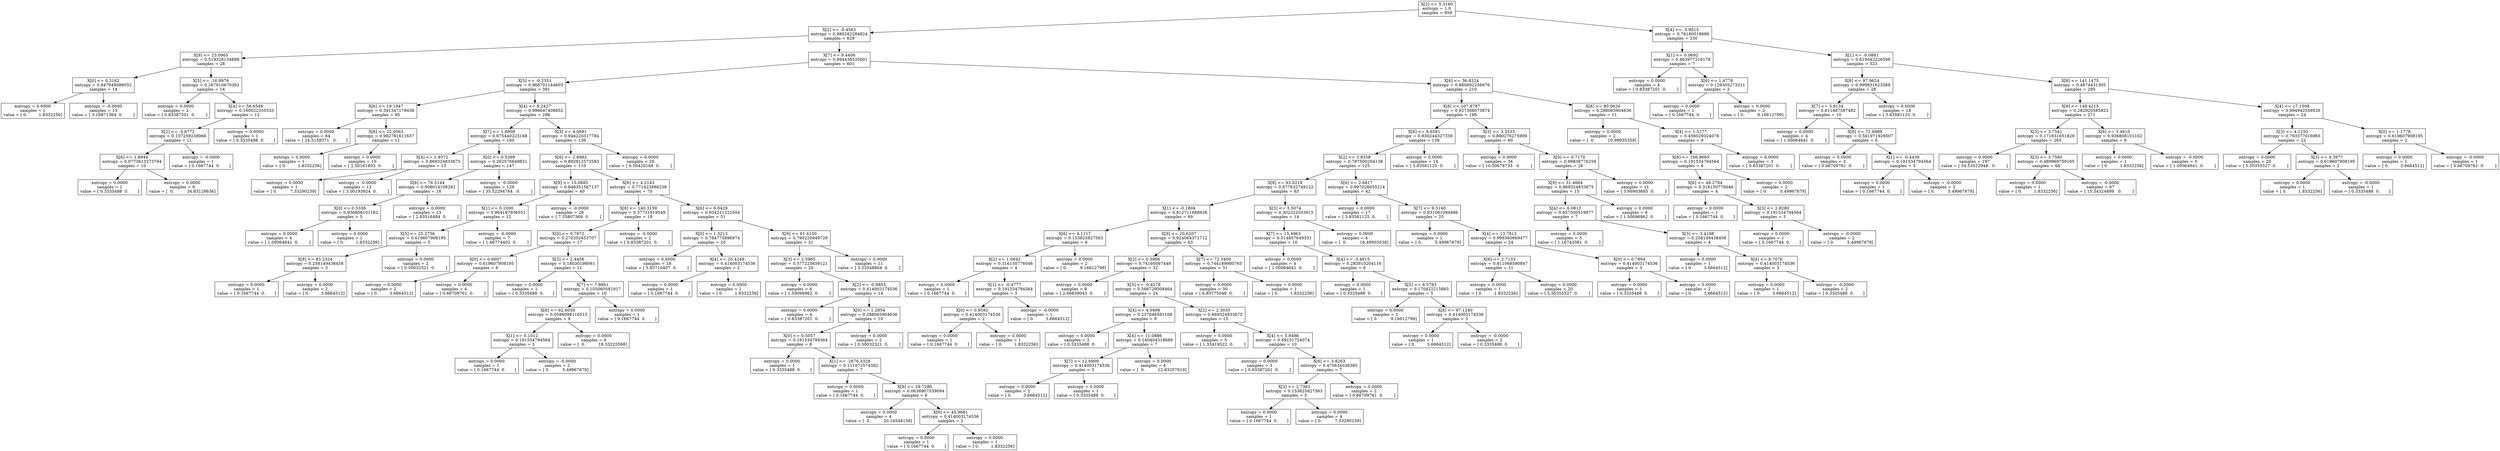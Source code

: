 digraph Tree {
0 [label="X[2] <= 5.3160\nentropy = 1.0\nsamples = 959", shape="box"] ;
1 [label="X[2] <= -5.4563\nentropy = 0.980282284824\nsamples = 629", shape="box"] ;
0 -> 1 ;
2 [label="X[9] <= 23.0965\nentropy = 0.519328134898\nsamples = 28", shape="box"] ;
1 -> 2 ;
3 [label="X[0] <= 0.3162\nentropy = 0.947949088052\nsamples = 14", shape="box"] ;
2 -> 3 ;
4 [label="entropy = 0.0000\nsamples = 1\nvalue = [ 0.         1.8332256]", shape="box"] ;
3 -> 4 ;
5 [label="entropy = -0.0000\nsamples = 13\nvalue = [ 3.16871364  0.        ]", shape="box"] ;
3 -> 5 ;
6 [label="X[5] <= -16.8976\nentropy = 0.267810670392\nsamples = 14", shape="box"] ;
2 -> 6 ;
7 [label="entropy = 0.0000\nsamples = 2\nvalue = [ 0.83387201  0.        ]", shape="box"] ;
6 -> 7 ;
8 [label="X[4] <= 56.6548\nentropy = 0.160022335533\nsamples = 12", shape="box"] ;
6 -> 8 ;
9 [label="X[2] <= -5.6772\nentropy = 0.107259238966\nsamples = 11", shape="box"] ;
8 -> 9 ;
10 [label="X[6] <= 1.8944\nentropy = 0.0773613273794\nsamples = 10", shape="box"] ;
9 -> 10 ;
11 [label="entropy = 0.0000\nsamples = 1\nvalue = [ 0.3335488  0.       ]", shape="box"] ;
10 -> 11 ;
12 [label="entropy = 0.0000\nsamples = 9\nvalue = [  0.          34.83128636]", shape="box"] ;
10 -> 12 ;
13 [label="entropy = -0.0000\nsamples = 1\nvalue = [ 0.1667744  0.       ]", shape="box"] ;
9 -> 13 ;
14 [label="entropy = 0.0000\nsamples = 1\nvalue = [ 0.3335488  0.       ]", shape="box"] ;
8 -> 14 ;
15 [label="X[7] <= 9.4406\nentropy = 0.994438535601\nsamples = 601", shape="box"] ;
1 -> 15 ;
16 [label="X[5] <= -0.2351\nentropy = 0.968701144603\nsamples = 391", shape="box"] ;
15 -> 16 ;
17 [label="X[6] <= 19.1947\nentropy = 0.341347179436\nsamples = 95", shape="box"] ;
16 -> 17 ;
18 [label="entropy = 0.0000\nsamples = 84\nvalue = [ 24.5158371   0.       ]", shape="box"] ;
17 -> 18 ;
19 [label="X[6] <= 22.0563\nentropy = 0.982781611637\nsamples = 11", shape="box"] ;
17 -> 19 ;
20 [label="entropy = 0.0000\nsamples = 1\nvalue = [ 0.         1.8332256]", shape="box"] ;
19 -> 20 ;
21 [label="entropy = 0.0000\nsamples = 10\nvalue = [ 2.50161603  0.        ]", shape="box"] ;
19 -> 21 ;
22 [label="X[4] <= 8.2427\nentropy = 0.996647408652\nsamples = 296", shape="box"] ;
16 -> 22 ;
23 [label="X[7] <= 1.8908\nentropy = 0.675440223168\nsamples = 160", shape="box"] ;
22 -> 23 ;
24 [label="X[4] <= 1.9372\nentropy = 0.869324833675\nsamples = 13", shape="box"] ;
23 -> 24 ;
25 [label="entropy = 0.0000\nsamples = 1\nvalue = [ 0.          7.33290239]", shape="box"] ;
24 -> 25 ;
26 [label="entropy = -0.0000\nsamples = 12\nvalue = [ 3.00193924  0.        ]", shape="box"] ;
24 -> 26 ;
27 [label="X[0] <= 0.5399\nentropy = 0.262576649831\nsamples = 147", shape="box"] ;
23 -> 27 ;
28 [label="X[8] <= 76.5144\nentropy = 0.908014106281\nsamples = 18", shape="box"] ;
27 -> 28 ;
29 [label="X[0] <= 0.5336\nentropy = 0.936808101162\nsamples = 5", shape="box"] ;
28 -> 29 ;
30 [label="entropy = 0.0000\nsamples = 4\nvalue = [ 1.00064641  0.        ]", shape="box"] ;
29 -> 30 ;
31 [label="entropy = 0.0000\nsamples = 1\nvalue = [ 0.         1.8332256]", shape="box"] ;
29 -> 31 ;
32 [label="entropy = 0.0000\nsamples = 13\nvalue = [ 2.83516484  0.        ]", shape="box"] ;
28 -> 32 ;
33 [label="entropy = -0.0000\nsamples = 129\nvalue = [ 35.52294764   0.        ]", shape="box"] ;
27 -> 33 ;
34 [label="X[3] <= 4.0691\nentropy = 0.944220317784\nsamples = 136", shape="box"] ;
22 -> 34 ;
35 [label="X[6] <= 2.8982\nentropy = 0.892912573583\nsamples = 110", shape="box"] ;
34 -> 35 ;
36 [label="X[9] <= 15.0885\nentropy = 0.848351567137\nsamples = 40", shape="box"] ;
35 -> 36 ;
37 [label="X[1] <= 0.1000\nentropy = 0.964187936551\nsamples = 12", shape="box"] ;
36 -> 37 ;
38 [label="X[5] <= 25.2756\nentropy = 0.619607908195\nsamples = 5", shape="box"] ;
37 -> 38 ;
39 [label="X[8] <= 83.2324\nentropy = 0.258149438458\nsamples = 3", shape="box"] ;
38 -> 39 ;
40 [label="entropy = 0.0000\nsamples = 1\nvalue = [ 0.1667744  0.       ]", shape="box"] ;
39 -> 40 ;
41 [label="entropy = 0.0000\nsamples = 2\nvalue = [ 0.         3.6664512]", shape="box"] ;
39 -> 41 ;
42 [label="entropy = 0.0000\nsamples = 2\nvalue = [ 0.50032321  0.        ]", shape="box"] ;
38 -> 42 ;
43 [label="entropy = -0.0000\nsamples = 7\nvalue = [ 1.66774402  0.        ]", shape="box"] ;
37 -> 43 ;
44 [label="entropy = -0.0000\nsamples = 28\nvalue = [ 7.33807369  0.        ]", shape="box"] ;
36 -> 44 ;
45 [label="X[6] <= 4.2143\nentropy = 0.771423886238\nsamples = 70", shape="box"] ;
35 -> 45 ;
46 [label="X[8] <= 140.3159\nentropy = 0.37731919549\nsamples = 19", shape="box"] ;
45 -> 46 ;
47 [label="X[0] <= 0.7972\nentropy = 0.270352653707\nsamples = 17", shape="box"] ;
46 -> 47 ;
48 [label="X[0] <= 0.6607\nentropy = 0.619607908195\nsamples = 6", shape="box"] ;
47 -> 48 ;
49 [label="entropy = 0.0000\nsamples = 2\nvalue = [ 0.         3.6664512]", shape="box"] ;
48 -> 49 ;
50 [label="entropy = 0.0000\nsamples = 4\nvalue = [ 0.66709761  0.        ]", shape="box"] ;
48 -> 50 ;
51 [label="X[3] <= 2.4456\nentropy = 0.18030198061\nsamples = 11", shape="box"] ;
47 -> 51 ;
52 [label="entropy = 0.0000\nsamples = 1\nvalue = [ 0.3335488  0.       ]", shape="box"] ;
51 -> 52 ;
53 [label="X[7] <= 7.9861\nentropy = 0.105060581917\nsamples = 10", shape="box"] ;
51 -> 53 ;
54 [label="X[8] <= 62.6058\nentropy = 0.0598098116515\nsamples = 9", shape="box"] ;
53 -> 54 ;
55 [label="X[1] <= 0.1012\nentropy = 0.191534794564\nsamples = 3", shape="box"] ;
54 -> 55 ;
56 [label="entropy = 0.0000\nsamples = 1\nvalue = [ 0.1667744  0.       ]", shape="box"] ;
55 -> 56 ;
57 [label="entropy = -0.0000\nsamples = 2\nvalue = [ 0.          5.49967679]", shape="box"] ;
55 -> 57 ;
58 [label="entropy = 0.0000\nsamples = 6\nvalue = [  0.          18.33225598]", shape="box"] ;
54 -> 58 ;
59 [label="entropy = 0.0000\nsamples = 1\nvalue = [ 0.1667744  0.       ]", shape="box"] ;
53 -> 59 ;
60 [label="entropy = -0.0000\nsamples = 2\nvalue = [ 0.83387201  0.        ]", shape="box"] ;
46 -> 60 ;
61 [label="X[6] <= 6.0429\nentropy = 0.934211222504\nsamples = 51", shape="box"] ;
45 -> 61 ;
62 [label="X[0] <= 1.3213\nentropy = 0.784775896974\nsamples = 20", shape="box"] ;
61 -> 62 ;
63 [label="entropy = 0.0000\nsamples = 18\nvalue = [ 5.83710407  0.        ]", shape="box"] ;
62 -> 63 ;
64 [label="X[4] <= 20.4248\nentropy = 0.414003174536\nsamples = 2", shape="box"] ;
62 -> 64 ;
65 [label="entropy = 0.0000\nsamples = 1\nvalue = [ 0.1667744  0.       ]", shape="box"] ;
64 -> 65 ;
66 [label="entropy = 0.0000\nsamples = 1\nvalue = [ 0.         1.8332256]", shape="box"] ;
64 -> 66 ;
67 [label="X[9] <= 61.4150\nentropy = 0.790220949729\nsamples = 31", shape="box"] ;
61 -> 67 ;
68 [label="X[3] <= 2.5965\nentropy = 0.577225659121\nsamples = 20", shape="box"] ;
67 -> 68 ;
69 [label="entropy = 0.0000\nsamples = 6\nvalue = [ 1.50096962  0.        ]", shape="box"] ;
68 -> 69 ;
70 [label="X[2] <= -0.9853\nentropy = 0.414003174536\nsamples = 14", shape="box"] ;
68 -> 70 ;
71 [label="entropy = 0.0000\nsamples = 4\nvalue = [ 0.83387201  0.        ]", shape="box"] ;
70 -> 71 ;
72 [label="X[0] <= 1.2854\nentropy = 0.288065904636\nsamples = 10", shape="box"] ;
70 -> 72 ;
73 [label="X[0] <= 0.5057\nentropy = 0.191534794564\nsamples = 8", shape="box"] ;
72 -> 73 ;
74 [label="entropy = 0.0000\nsamples = 1\nvalue = [ 0.3335488  0.       ]", shape="box"] ;
73 -> 74 ;
75 [label="X[1] <= -2676.3328\nentropy = 0.111972574382\nsamples = 7", shape="box"] ;
73 -> 75 ;
76 [label="entropy = 0.0000\nsamples = 1\nvalue = [ 0.1667744  0.       ]", shape="box"] ;
75 -> 76 ;
77 [label="X[9] <= 29.7280\nentropy = 0.0638907539094\nsamples = 6", shape="box"] ;
75 -> 77 ;
78 [label="entropy = 0.0000\nsamples = 4\nvalue = [  0.          20.16548158]", shape="box"] ;
77 -> 78 ;
79 [label="X[9] <= 45.9681\nentropy = 0.414003174536\nsamples = 2", shape="box"] ;
77 -> 79 ;
80 [label="entropy = 0.0000\nsamples = 1\nvalue = [ 0.1667744  0.       ]", shape="box"] ;
79 -> 80 ;
81 [label="entropy = 0.0000\nsamples = 1\nvalue = [ 0.         1.8332256]", shape="box"] ;
79 -> 81 ;
82 [label="entropy = 0.0000\nsamples = 2\nvalue = [ 0.50032321  0.        ]", shape="box"] ;
72 -> 82 ;
83 [label="entropy = 0.0000\nsamples = 11\nvalue = [ 3.33548804  0.        ]", shape="box"] ;
67 -> 83 ;
84 [label="entropy = 0.0000\nsamples = 26\nvalue = [ 6.50420168  0.        ]", shape="box"] ;
34 -> 84 ;
85 [label="X[6] <= 36.8324\nentropy = 0.880692256676\nsamples = 210", shape="box"] ;
15 -> 85 ;
86 [label="X[8] <= 107.8787\nentropy = 0.927308073874\nsamples = 199", shape="box"] ;
85 -> 86 ;
87 [label="X[6] <= 8.6581\nentropy = 0.830244327338\nsamples = 139", shape="box"] ;
86 -> 87 ;
88 [label="X[2] <= 3.9358\nentropy = 0.787500204138\nsamples = 125", shape="box"] ;
87 -> 88 ;
89 [label="X[8] <= 93.0218\nentropy = 0.677632749122\nsamples = 83", shape="box"] ;
88 -> 89 ;
90 [label="X[1] <= -0.1804\nentropy = 0.812711688926\nsamples = 69", shape="box"] ;
89 -> 90 ;
91 [label="X[6] <= 4.1117\nentropy = 0.153825827563\nsamples = 6", shape="box"] ;
90 -> 91 ;
92 [label="X[2] <= 1.0642\nentropy = 0.316150776046\nsamples = 4", shape="box"] ;
91 -> 92 ;
93 [label="entropy = 0.0000\nsamples = 1\nvalue = [ 0.1667744  0.       ]", shape="box"] ;
92 -> 93 ;
94 [label="X[1] <= -0.4777\nentropy = 0.191534794564\nsamples = 3", shape="box"] ;
92 -> 94 ;
95 [label="X[0] <= 0.9592\nentropy = 0.414003174536\nsamples = 2", shape="box"] ;
94 -> 95 ;
96 [label="entropy = 0.0000\nsamples = 1\nvalue = [ 0.1667744  0.       ]", shape="box"] ;
95 -> 96 ;
97 [label="entropy = 0.0000\nsamples = 1\nvalue = [ 0.         1.8332256]", shape="box"] ;
95 -> 97 ;
98 [label="entropy = -0.0000\nsamples = 1\nvalue = [ 0.         3.6664512]", shape="box"] ;
94 -> 98 ;
99 [label="entropy = 0.0000\nsamples = 2\nvalue = [ 0.          9.16612799]", shape="box"] ;
91 -> 99 ;
100 [label="X[9] <= 20.6207\nentropy = 0.924064371712\nsamples = 63", shape="box"] ;
90 -> 100 ;
101 [label="X[2] <= 0.5966\nentropy = 0.74160067449\nsamples = 32", shape="box"] ;
100 -> 101 ;
102 [label="entropy = 0.0000\nsamples = 8\nvalue = [ 2.66839043  0.        ]", shape="box"] ;
101 -> 102 ;
103 [label="X[5] <= -0.8278\nentropy = 0.566729508464\nsamples = 24", shape="box"] ;
101 -> 103 ;
104 [label="X[4] <= 4.0498\nentropy = 0.237046591108\nsamples = 9", shape="box"] ;
103 -> 104 ;
105 [label="entropy = 0.0000\nsamples = 2\nvalue = [ 0.3335488  0.       ]", shape="box"] ;
104 -> 105 ;
106 [label="X[4] <= 11.0886\nentropy = 0.140404318689\nsamples = 7", shape="box"] ;
104 -> 106 ;
107 [label="X[7] <= 12.6909\nentropy = 0.414003174536\nsamples = 3", shape="box"] ;
106 -> 107 ;
108 [label="entropy = 0.0000\nsamples = 2\nvalue = [ 0.         3.6664512]", shape="box"] ;
107 -> 108 ;
109 [label="entropy = 0.0000\nsamples = 1\nvalue = [ 0.3335488  0.       ]", shape="box"] ;
107 -> 109 ;
110 [label="entropy = 0.0000\nsamples = 4\nvalue = [  0.          12.83257919]", shape="box"] ;
106 -> 110 ;
111 [label="X[2] <= 2.3035\nentropy = 0.869324833675\nsamples = 15", shape="box"] ;
103 -> 111 ;
112 [label="entropy = 0.0000\nsamples = 5\nvalue = [ 1.33419522  0.        ]", shape="box"] ;
111 -> 112 ;
113 [label="X[4] <= 5.8496\nentropy = 0.69151724074\nsamples = 10", shape="box"] ;
111 -> 113 ;
114 [label="entropy = 0.0000\nsamples = 3\nvalue = [ 0.83387201  0.        ]", shape="box"] ;
113 -> 114 ;
115 [label="X[6] <= 3.8263\nentropy = 0.475634338385\nsamples = 7", shape="box"] ;
113 -> 115 ;
116 [label="X[3] <= 2.7363\nentropy = 0.153825827563\nsamples = 5", shape="box"] ;
115 -> 116 ;
117 [label="entropy = 0.0000\nsamples = 1\nvalue = [ 0.1667744  0.       ]", shape="box"] ;
116 -> 117 ;
118 [label="entropy = 0.0000\nsamples = 4\nvalue = [ 0.          7.33290239]", shape="box"] ;
116 -> 118 ;
119 [label="entropy = 0.0000\nsamples = 2\nvalue = [ 0.66709761  0.        ]", shape="box"] ;
115 -> 119 ;
120 [label="X[7] <= 72.3400\nentropy = 0.744189980765\nsamples = 31", shape="box"] ;
100 -> 120 ;
121 [label="entropy = 0.0000\nsamples = 30\nvalue = [ 6.83775048  0.        ]", shape="box"] ;
120 -> 121 ;
122 [label="entropy = 0.0000\nsamples = 1\nvalue = [ 0.         1.8332256]", shape="box"] ;
120 -> 122 ;
123 [label="X[3] <= 3.5074\nentropy = 0.302322033915\nsamples = 14", shape="box"] ;
89 -> 123 ;
124 [label="X[7] <= 15.4963\nentropy = 0.514857649331\nsamples = 10", shape="box"] ;
123 -> 124 ;
125 [label="entropy = 0.0000\nsamples = 4\nvalue = [ 1.00064641  0.        ]", shape="box"] ;
124 -> 125 ;
126 [label="X[4] <= -3.4815\nentropy = 0.283910204116\nsamples = 6", shape="box"] ;
124 -> 126 ;
127 [label="entropy = 0.0000\nsamples = 1\nvalue = [ 0.3335488  0.       ]", shape="box"] ;
126 -> 127 ;
128 [label="X[5] <= 6.5783\nentropy = 0.170422215865\nsamples = 5", shape="box"] ;
126 -> 128 ;
129 [label="entropy = 0.0000\nsamples = 2\nvalue = [ 0.          9.16612799]", shape="box"] ;
128 -> 129 ;
130 [label="X[8] <= 97.1240\nentropy = 0.414003174536\nsamples = 3", shape="box"] ;
128 -> 130 ;
131 [label="entropy = 0.0000\nsamples = 1\nvalue = [ 0.         3.6664512]", shape="box"] ;
130 -> 131 ;
132 [label="entropy = -0.0000\nsamples = 2\nvalue = [ 0.3335488  0.       ]", shape="box"] ;
130 -> 132 ;
133 [label="entropy = 0.0000\nsamples = 4\nvalue = [  0.          16.49903038]", shape="box"] ;
123 -> 133 ;
134 [label="X[6] <= 2.6817\nentropy = 0.997028055214\nsamples = 42", shape="box"] ;
88 -> 134 ;
135 [label="entropy = 0.0000\nsamples = 17\nvalue = [ 3.83581125  0.        ]", shape="box"] ;
134 -> 135 ;
136 [label="X[7] <= 9.5140\nentropy = 0.931081094486\nsamples = 25", shape="box"] ;
134 -> 136 ;
137 [label="entropy = 0.0000\nsamples = 1\nvalue = [ 0.          5.49967679]", shape="box"] ;
136 -> 137 ;
138 [label="X[4] <= 13.7812\nentropy = 0.999360869477\nsamples = 24", shape="box"] ;
136 -> 138 ;
139 [label="X[6] <= 2.7133\nentropy = 0.811068590847\nsamples = 21", shape="box"] ;
138 -> 139 ;
140 [label="entropy = 0.0000\nsamples = 1\nvalue = [ 0.         1.8332256]", shape="box"] ;
139 -> 140 ;
141 [label="entropy = 0.0000\nsamples = 20\nvalue = [ 5.50355527  0.        ]", shape="box"] ;
139 -> 141 ;
142 [label="X[0] <= 0.7894\nentropy = 0.414003174536\nsamples = 3", shape="box"] ;
138 -> 142 ;
143 [label="entropy = 0.0000\nsamples = 1\nvalue = [ 0.3335488  0.       ]", shape="box"] ;
142 -> 143 ;
144 [label="entropy = 0.0000\nsamples = 2\nvalue = [ 0.         3.6664512]", shape="box"] ;
142 -> 144 ;
145 [label="entropy = 0.0000\nsamples = 14\nvalue = [ 3.83581125  0.        ]", shape="box"] ;
87 -> 145 ;
146 [label="X[3] <= 3.3533\nentropy = 0.880276275909\nsamples = 60", shape="box"] ;
86 -> 146 ;
147 [label="entropy = 0.0000\nsamples = 34\nvalue = [ 10.50678733   0.        ]", shape="box"] ;
146 -> 147 ;
148 [label="X[0] <= 0.7170\nentropy = 0.99838776259\nsamples = 26", shape="box"] ;
146 -> 148 ;
149 [label="X[9] <= 31.4664\nentropy = 0.869324833675\nsamples = 15", shape="box"] ;
148 -> 149 ;
150 [label="X[4] <= 6.0813\nentropy = 0.657500519977\nsamples = 7", shape="box"] ;
149 -> 150 ;
151 [label="entropy = 0.0000\nsamples = 3\nvalue = [ 1.16742081  0.        ]", shape="box"] ;
150 -> 151 ;
152 [label="X[3] <= 3.4198\nentropy = 0.258149438458\nsamples = 4", shape="box"] ;
150 -> 152 ;
153 [label="entropy = 0.0000\nsamples = 1\nvalue = [ 0.         3.6664512]", shape="box"] ;
152 -> 153 ;
154 [label="X[4] <= 8.7076\nentropy = 0.414003174536\nsamples = 3", shape="box"] ;
152 -> 154 ;
155 [label="entropy = 0.0000\nsamples = 1\nvalue = [ 0.         3.6664512]", shape="box"] ;
154 -> 155 ;
156 [label="entropy = -0.0000\nsamples = 2\nvalue = [ 0.3335488  0.       ]", shape="box"] ;
154 -> 156 ;
157 [label="entropy = 0.0000\nsamples = 8\nvalue = [ 1.50096962  0.        ]", shape="box"] ;
149 -> 157 ;
158 [label="entropy = 0.0000\nsamples = 11\nvalue = [ 3.66903685  0.        ]", shape="box"] ;
148 -> 158 ;
159 [label="X[8] <= 80.0626\nentropy = 0.288065904636\nsamples = 11", shape="box"] ;
85 -> 159 ;
160 [label="entropy = 0.0000\nsamples = 2\nvalue = [  0.          10.99935359]", shape="box"] ;
159 -> 160 ;
161 [label="X[4] <= 1.5177\nentropy = 0.456029324078\nsamples = 9", shape="box"] ;
159 -> 161 ;
162 [label="X[8] <= 166.8665\nentropy = 0.191534794564\nsamples = 6", shape="box"] ;
161 -> 162 ;
163 [label="X[6] <= 48.2784\nentropy = 0.316150776046\nsamples = 4", shape="box"] ;
162 -> 163 ;
164 [label="entropy = 0.0000\nsamples = 1\nvalue = [ 0.1667744  0.       ]", shape="box"] ;
163 -> 164 ;
165 [label="X[3] <= 2.8280\nentropy = 0.191534794564\nsamples = 3", shape="box"] ;
163 -> 165 ;
166 [label="entropy = 0.0000\nsamples = 1\nvalue = [ 0.1667744  0.       ]", shape="box"] ;
165 -> 166 ;
167 [label="entropy = -0.0000\nsamples = 2\nvalue = [ 0.          5.49967679]", shape="box"] ;
165 -> 167 ;
168 [label="entropy = 0.0000\nsamples = 2\nvalue = [ 0.          5.49967679]", shape="box"] ;
162 -> 168 ;
169 [label="entropy = 0.0000\nsamples = 3\nvalue = [ 0.83387201  0.        ]", shape="box"] ;
161 -> 169 ;
170 [label="X[4] <= -3.9515\nentropy = 0.76180518686\nsamples = 330", shape="box"] ;
0 -> 170 ;
171 [label="X[1] <= 0.0692\nentropy = 0.463977216178\nsamples = 7", shape="box"] ;
170 -> 171 ;
172 [label="entropy = 0.0000\nsamples = 4\nvalue = [ 0.83387201  0.        ]", shape="box"] ;
171 -> 172 ;
173 [label="X[6] <= 1.4778\nentropy = 0.129305273311\nsamples = 3", shape="box"] ;
171 -> 173 ;
174 [label="entropy = 0.0000\nsamples = 1\nvalue = [ 0.1667744  0.       ]", shape="box"] ;
173 -> 174 ;
175 [label="entropy = 0.0000\nsamples = 2\nvalue = [ 0.          9.16612799]", shape="box"] ;
173 -> 175 ;
176 [label="X[1] <= -0.0881\nentropy = 0.610042226598\nsamples = 323", shape="box"] ;
170 -> 176 ;
177 [label="X[8] <= 97.9624\nentropy = 0.999831623369\nsamples = 28", shape="box"] ;
176 -> 177 ;
178 [label="X[7] <= 3.8134\nentropy = 0.811487597482\nsamples = 10", shape="box"] ;
177 -> 178 ;
179 [label="entropy = 0.0000\nsamples = 4\nvalue = [ 1.00064641  0.        ]", shape="box"] ;
178 -> 179 ;
180 [label="X[8] <= 72.6989\nentropy = 0.561971929507\nsamples = 6", shape="box"] ;
178 -> 180 ;
181 [label="entropy = 0.0000\nsamples = 3\nvalue = [ 0.66709761  0.        ]", shape="box"] ;
180 -> 181 ;
182 [label="X[1] <= -0.4439\nentropy = 0.191534794564\nsamples = 3", shape="box"] ;
180 -> 182 ;
183 [label="entropy = 0.0000\nsamples = 1\nvalue = [ 0.1667744  0.       ]", shape="box"] ;
182 -> 183 ;
184 [label="entropy = -0.0000\nsamples = 2\nvalue = [ 0.          5.49967679]", shape="box"] ;
182 -> 184 ;
185 [label="entropy = 0.0000\nsamples = 18\nvalue = [ 3.83581125  0.        ]", shape="box"] ;
177 -> 185 ;
186 [label="X[8] <= 141.1475\nentropy = 0.4874431305\nsamples = 295", shape="box"] ;
176 -> 186 ;
187 [label="X[9] <= 148.4215\nentropy = 0.282920585823\nsamples = 271", shape="box"] ;
186 -> 187 ;
188 [label="X[3] <= 3.7541\nentropy = 0.171631651829\nsamples = 265", shape="box"] ;
187 -> 188 ;
189 [label="entropy = 0.0000\nsamples = 197\nvalue = [ 54.53522948   0.        ]", shape="box"] ;
188 -> 189 ;
190 [label="X[3] <= 3.7580\nentropy = 0.489969759165\nsamples = 68", shape="box"] ;
188 -> 190 ;
191 [label="entropy = 0.0000\nsamples = 1\nvalue = [ 0.         1.8332256]", shape="box"] ;
190 -> 191 ;
192 [label="entropy = -0.0000\nsamples = 67\nvalue = [ 15.34324499   0.        ]", shape="box"] ;
190 -> 192 ;
193 [label="X[6] <= 3.4810\nentropy = 0.936808101162\nsamples = 6", shape="box"] ;
187 -> 193 ;
194 [label="entropy = 0.0000\nsamples = 1\nvalue = [ 0.         1.8332256]", shape="box"] ;
193 -> 194 ;
195 [label="entropy = -0.0000\nsamples = 5\nvalue = [ 1.00064641  0.        ]", shape="box"] ;
193 -> 195 ;
196 [label="X[4] <= 17.1508\nentropy = 0.994942559526\nsamples = 24", shape="box"] ;
186 -> 196 ;
197 [label="X[3] <= 4.1250\nentropy = 0.793377016965\nsamples = 22", shape="box"] ;
196 -> 197 ;
198 [label="entropy = 0.0000\nsamples = 20\nvalue = [ 5.50355527  0.        ]", shape="box"] ;
197 -> 198 ;
199 [label="X[3] <= 4.3977\nentropy = 0.619607908195\nsamples = 2", shape="box"] ;
197 -> 199 ;
200 [label="entropy = 0.0000\nsamples = 1\nvalue = [ 0.         1.8332256]", shape="box"] ;
199 -> 200 ;
201 [label="entropy = -0.0000\nsamples = 1\nvalue = [ 0.3335488  0.       ]", shape="box"] ;
199 -> 201 ;
202 [label="X[0] <= 1.1778\nentropy = 0.619607908195\nsamples = 2", shape="box"] ;
196 -> 202 ;
203 [label="entropy = 0.0000\nsamples = 1\nvalue = [ 0.         3.6664512]", shape="box"] ;
202 -> 203 ;
204 [label="entropy = -0.0000\nsamples = 1\nvalue = [ 0.66709761  0.        ]", shape="box"] ;
202 -> 204 ;
}